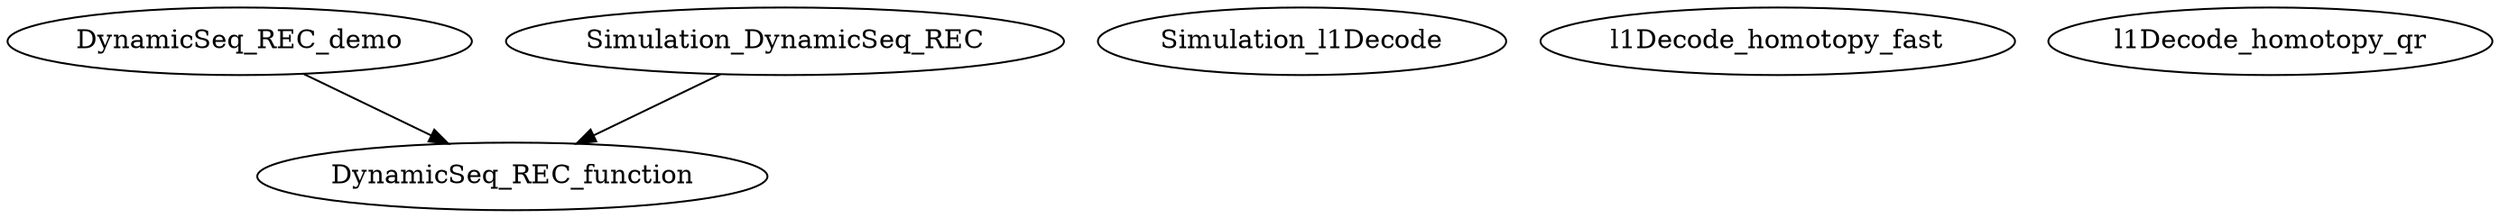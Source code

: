 /* Created by mdot for Matlab */
digraph m2html {
  DynamicSeq_REC_demo -> DynamicSeq_REC_function;
  Simulation_DynamicSeq_REC -> DynamicSeq_REC_function;

  DynamicSeq_REC_demo [URL="DynamicSeq_REC_demo.html"];
  DynamicSeq_REC_function [URL="DynamicSeq_REC_function.html"];
  Simulation_DynamicSeq_REC [URL="Simulation_DynamicSeq_REC.html"];
  Simulation_l1Decode [URL="Simulation_l1Decode.html"];
  l1Decode_homotopy_fast [URL="l1Decode_homotopy_fast.html"];
  l1Decode_homotopy_qr [URL="l1Decode_homotopy_qr.html"];
}
